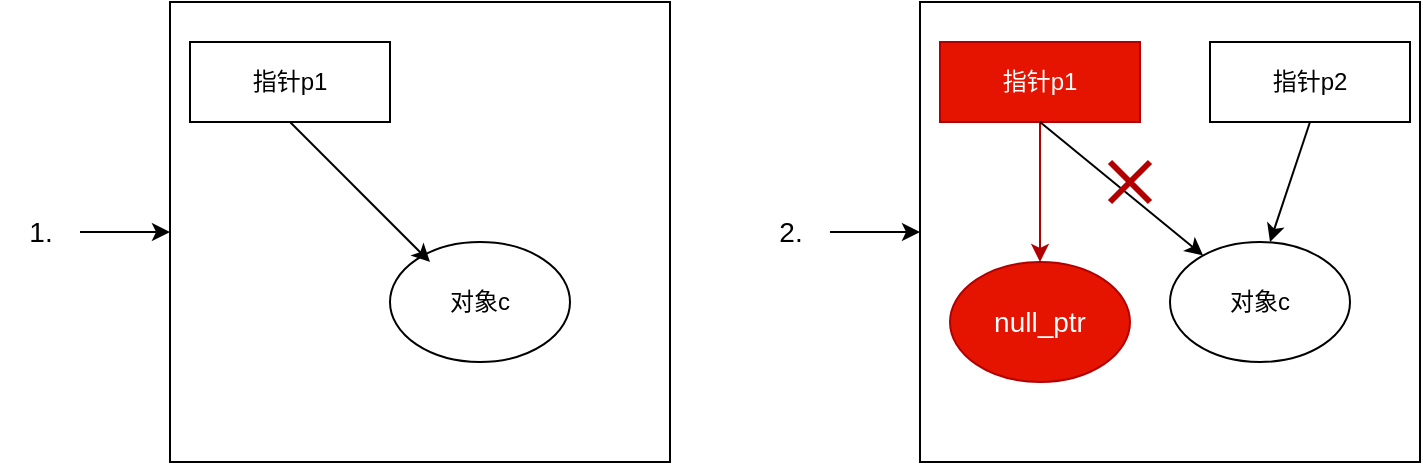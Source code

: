 <mxfile version="20.6.2" type="device"><diagram id="EAK8SfIDBQ42HBTGcYNO" name="第 1 页"><mxGraphModel dx="852" dy="515" grid="1" gridSize="10" guides="1" tooltips="1" connect="1" arrows="1" fold="1" page="1" pageScale="1" pageWidth="1390" pageHeight="980" math="0" shadow="0"><root><mxCell id="0"/><mxCell id="1" parent="0"/><mxCell id="eU2XNe7p4vzlBX6Q16hs-6" value="" style="rounded=0;whiteSpace=wrap;html=1;" vertex="1" parent="1"><mxGeometry x="290" y="70" width="250" height="230" as="geometry"/></mxCell><mxCell id="eU2XNe7p4vzlBX6Q16hs-1" value="对象c" style="ellipse;whiteSpace=wrap;html=1;" vertex="1" parent="1"><mxGeometry x="400" y="190" width="90" height="60" as="geometry"/></mxCell><mxCell id="eU2XNe7p4vzlBX6Q16hs-2" value="指针p1" style="rounded=0;whiteSpace=wrap;html=1;" vertex="1" parent="1"><mxGeometry x="300" y="90" width="100" height="40" as="geometry"/></mxCell><mxCell id="eU2XNe7p4vzlBX6Q16hs-3" value="" style="endArrow=classic;html=1;rounded=0;exitX=0.5;exitY=1;exitDx=0;exitDy=0;" edge="1" parent="1" source="eU2XNe7p4vzlBX6Q16hs-2"><mxGeometry width="50" height="50" relative="1" as="geometry"><mxPoint x="410" y="290" as="sourcePoint"/><mxPoint x="420" y="200" as="targetPoint"/></mxGeometry></mxCell><mxCell id="eU2XNe7p4vzlBX6Q16hs-13" value="" style="edgeStyle=orthogonalEdgeStyle;rounded=0;orthogonalLoop=1;jettySize=auto;html=1;fontSize=14;" edge="1" parent="1" source="eU2XNe7p4vzlBX6Q16hs-7" target="eU2XNe7p4vzlBX6Q16hs-6"><mxGeometry relative="1" as="geometry"/></mxCell><mxCell id="eU2XNe7p4vzlBX6Q16hs-7" value="1." style="text;html=1;align=center;verticalAlign=middle;resizable=0;points=[];autosize=1;strokeColor=none;fillColor=none;fontSize=14;" vertex="1" parent="1"><mxGeometry x="205" y="170" width="40" height="30" as="geometry"/></mxCell><mxCell id="eU2XNe7p4vzlBX6Q16hs-8" value="" style="rounded=0;whiteSpace=wrap;html=1;" vertex="1" parent="1"><mxGeometry x="665" y="70" width="250" height="230" as="geometry"/></mxCell><mxCell id="eU2XNe7p4vzlBX6Q16hs-9" value="对象c" style="ellipse;whiteSpace=wrap;html=1;" vertex="1" parent="1"><mxGeometry x="790" y="190" width="90" height="60" as="geometry"/></mxCell><mxCell id="eU2XNe7p4vzlBX6Q16hs-22" value="" style="edgeStyle=orthogonalEdgeStyle;rounded=0;orthogonalLoop=1;jettySize=auto;html=1;fontSize=14;fillColor=#e51400;strokeColor=#B20000;" edge="1" parent="1" source="eU2XNe7p4vzlBX6Q16hs-10" target="eU2XNe7p4vzlBX6Q16hs-21"><mxGeometry relative="1" as="geometry"/></mxCell><mxCell id="eU2XNe7p4vzlBX6Q16hs-10" value="指针p1" style="rounded=0;whiteSpace=wrap;html=1;fillColor=#e51400;fontColor=#ffffff;strokeColor=#B20000;" vertex="1" parent="1"><mxGeometry x="675" y="90" width="100" height="40" as="geometry"/></mxCell><mxCell id="eU2XNe7p4vzlBX6Q16hs-11" value="" style="endArrow=classic;html=1;rounded=0;exitX=0.5;exitY=1;exitDx=0;exitDy=0;" edge="1" parent="1" source="eU2XNe7p4vzlBX6Q16hs-10" target="eU2XNe7p4vzlBX6Q16hs-9"><mxGeometry width="50" height="50" relative="1" as="geometry"><mxPoint x="785" y="290" as="sourcePoint"/><mxPoint x="795" y="200" as="targetPoint"/></mxGeometry></mxCell><mxCell id="eU2XNe7p4vzlBX6Q16hs-14" value="" style="edgeStyle=orthogonalEdgeStyle;rounded=0;orthogonalLoop=1;jettySize=auto;html=1;fontSize=14;" edge="1" parent="1" source="eU2XNe7p4vzlBX6Q16hs-12" target="eU2XNe7p4vzlBX6Q16hs-8"><mxGeometry relative="1" as="geometry"/></mxCell><mxCell id="eU2XNe7p4vzlBX6Q16hs-12" value="2." style="text;html=1;align=center;verticalAlign=middle;resizable=0;points=[];autosize=1;strokeColor=none;fillColor=none;fontSize=14;" vertex="1" parent="1"><mxGeometry x="580" y="170" width="40" height="30" as="geometry"/></mxCell><mxCell id="eU2XNe7p4vzlBX6Q16hs-15" value="指针p2" style="rounded=0;whiteSpace=wrap;html=1;" vertex="1" parent="1"><mxGeometry x="810" y="90" width="100" height="40" as="geometry"/></mxCell><mxCell id="eU2XNe7p4vzlBX6Q16hs-17" value="" style="endArrow=classic;html=1;rounded=0;fontSize=14;exitX=0.5;exitY=1;exitDx=0;exitDy=0;" edge="1" parent="1" source="eU2XNe7p4vzlBX6Q16hs-15"><mxGeometry width="50" height="50" relative="1" as="geometry"><mxPoint x="500" y="120" as="sourcePoint"/><mxPoint x="840" y="190" as="targetPoint"/></mxGeometry></mxCell><mxCell id="eU2XNe7p4vzlBX6Q16hs-18" value="" style="shape=umlDestroy;whiteSpace=wrap;html=1;strokeWidth=3;fontSize=14;fillColor=#e51400;strokeColor=#B20000;fontColor=#ffffff;" vertex="1" parent="1"><mxGeometry x="760" y="150" width="20" height="20" as="geometry"/></mxCell><mxCell id="eU2XNe7p4vzlBX6Q16hs-21" value="null_ptr" style="ellipse;whiteSpace=wrap;html=1;fontSize=14;fillColor=#e51400;fontColor=#ffffff;strokeColor=#B20000;" vertex="1" parent="1"><mxGeometry x="680" y="200" width="90" height="60" as="geometry"/></mxCell></root></mxGraphModel></diagram></mxfile>